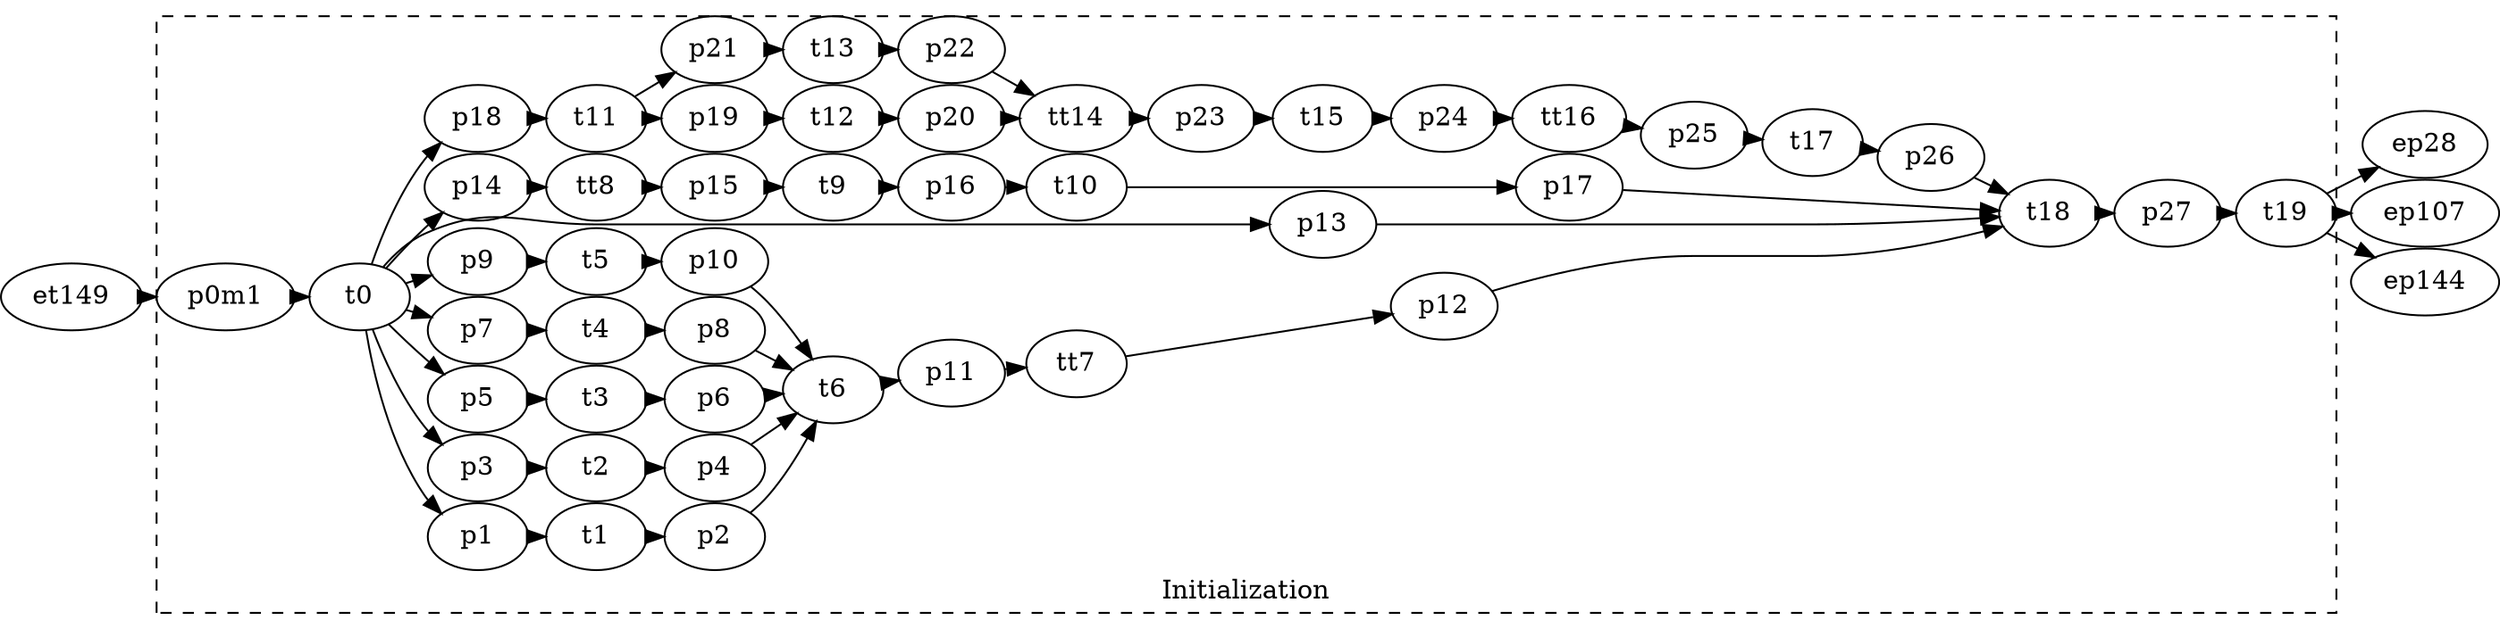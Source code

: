 digraph A {
    # splines = ortho
    rankdir=LR;
    ratio=fill
    graph [pad="0.01", nodesep="0.01", ranksep="0.01"];
    # size="11.7,8.3!";
    margin=0;


{rank =same; }

# Modulo inicialização

    p0m1
    p1
    p2
    p3
    p4
    p5
    p6
    p7
    p8
    p9
    p10
    p11
    p12
    p13
    p14
    p15
    p16
    p17
    p18
    p19
    p20
    p21
    p22
    p23
    p24
    p25
    p26
    p27

    t0
    t1
    t2
    t3
    t4
    t5
    t6
    tt7
    tt8
    t9
    t10
    t11
    t12
    t13
    tt14
    t15
    tt16
    t17
    t18
    t19

subgraph cluster_1 {
  label="Initialization";
  labelloc = b
  style="dashed"
  # color="red"
  # pre

  p0m1 -> t0

  p1 -> t1
  p2 -> t6
  p3 -> t2
  p4 -> t6
  p5 -> t3
  p6 -> t6
  p7 -> t4
  p8 -> t6
  p9 -> t5
  p10 -> t6
  p11 -> tt7
  p12 -> t18

  p13 -> t18

  p14 -> tt8
  p15 -> t9
  p16 -> t10
  p17 -> t18

  p18 -> t11
  p19 -> t12
  p20 -> tt14
  p21 -> t13
  p22 -> tt14
  p23 -> t15
  p24 -> tt16
  p25 -> t17
  p26 -> t18
  p27 -> t19
# pos

  t0 -> p1
  t0 -> p3
  t0 -> p5
  t0 -> p7
  t0 -> p9
  t0 -> p13
  t0 -> p14
  t0 -> p18

  t1 -> p2
  t2 -> p4
  t3 -> p6
  t4 -> p8
  t5 -> p10
  t6 -> p11
  tt7 -> p12

  tt8 -> p15
  t9 -> p16
  t10 -> p17

  t11 -> p19
  t11 -> p21
  t12 -> p20
  t13 -> p22
  tt14 -> p23
  t15 -> p24
  tt16 -> p25
  t17 -> p26
  t18 -> p27

}
ep28
ep107
ep144
et149


t19 -> ep28
t19 -> ep107
t19 -> ep144
et149 -> p0m1
}
